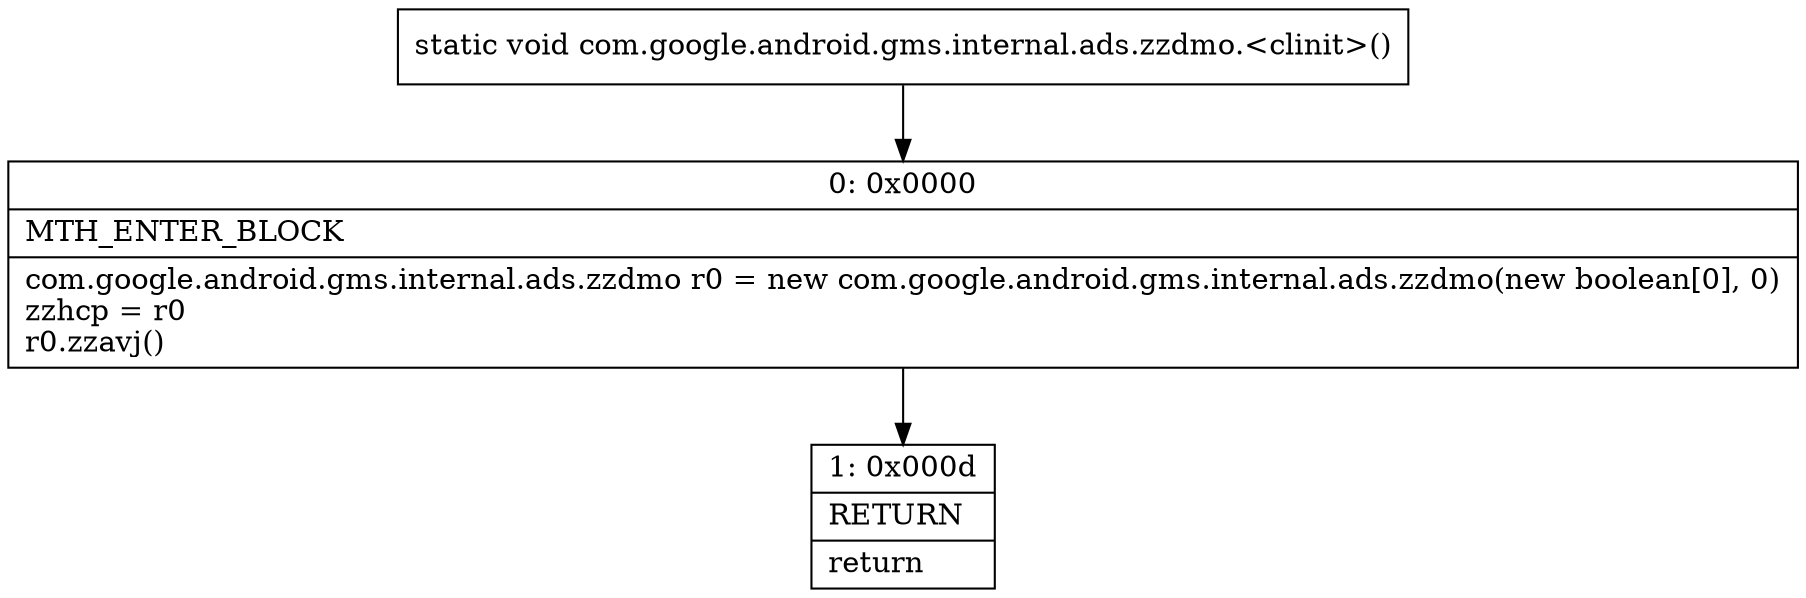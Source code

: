 digraph "CFG forcom.google.android.gms.internal.ads.zzdmo.\<clinit\>()V" {
Node_0 [shape=record,label="{0\:\ 0x0000|MTH_ENTER_BLOCK\l|com.google.android.gms.internal.ads.zzdmo r0 = new com.google.android.gms.internal.ads.zzdmo(new boolean[0], 0)\lzzhcp = r0\lr0.zzavj()\l}"];
Node_1 [shape=record,label="{1\:\ 0x000d|RETURN\l|return\l}"];
MethodNode[shape=record,label="{static void com.google.android.gms.internal.ads.zzdmo.\<clinit\>() }"];
MethodNode -> Node_0;
Node_0 -> Node_1;
}

